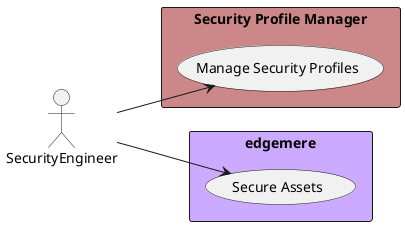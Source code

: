 @startuml

left to right direction


Actor "SecurityEngineer" as SecurityEngineer


rectangle "Security Profile Manager" as spm #cc8888 {
        usecase "Manage Security Profiles" as ManageSecurityProfiles
    SecurityEngineer --> ManageSecurityProfiles

}

rectangle "edgemere" as edgemere #ccaaff {
        usecase "Secure Assets" as SecureAssets
    SecurityEngineer --> SecureAssets

}


@enduml
